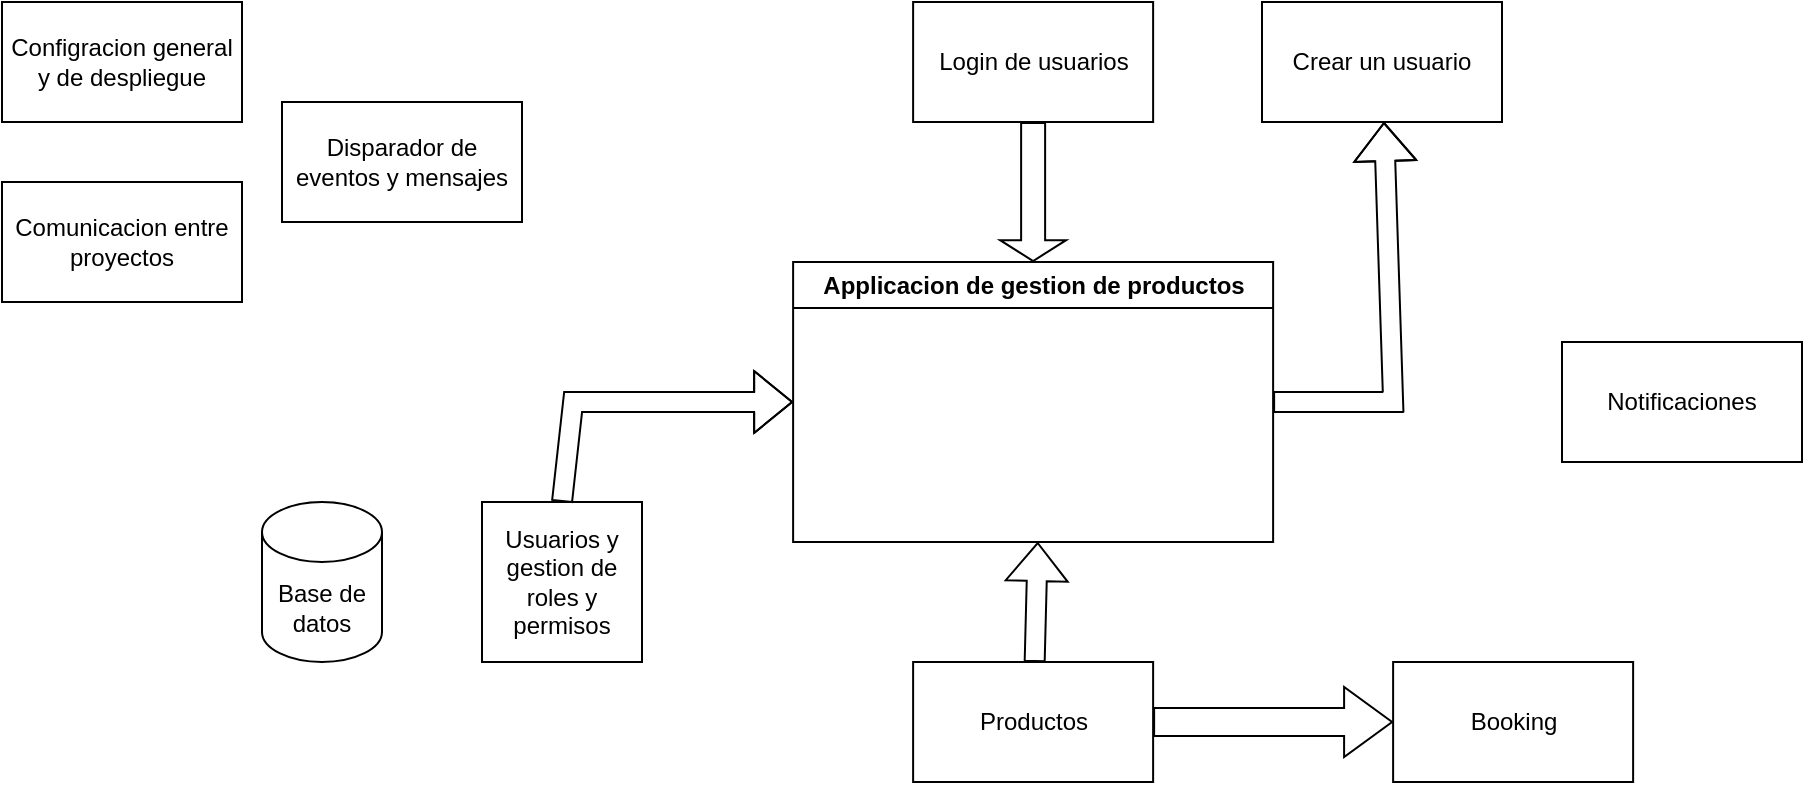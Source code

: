<mxfile version="26.1.3">
  <diagram name="Página-1" id="DWOhEZKIKwfa1mbyPEAZ">
    <mxGraphModel dx="1434" dy="738" grid="1" gridSize="10" guides="1" tooltips="1" connect="1" arrows="1" fold="1" page="1" pageScale="1" pageWidth="827" pageHeight="1169" math="0" shadow="0">
      <root>
        <mxCell id="0" />
        <mxCell id="1" parent="0" />
        <mxCell id="lkafF1muSTVCXnx2NAqZ-1" value="Crear un usuario" style="rounded=0;whiteSpace=wrap;html=1;" vertex="1" parent="1">
          <mxGeometry x="660" y="40" width="120" height="60" as="geometry" />
        </mxCell>
        <mxCell id="lkafF1muSTVCXnx2NAqZ-2" value="Applicacion de gestion de productos" style="swimlane;whiteSpace=wrap;html=1;" vertex="1" parent="1">
          <mxGeometry x="425.56" y="170" width="240" height="140" as="geometry" />
        </mxCell>
        <mxCell id="lkafF1muSTVCXnx2NAqZ-4" value="" style="shape=flexArrow;endArrow=classic;html=1;rounded=0;exitX=0.5;exitY=1;exitDx=0;exitDy=0;width=12;endSize=3.13;" edge="1" parent="lkafF1muSTVCXnx2NAqZ-2" source="lkafF1muSTVCXnx2NAqZ-3">
          <mxGeometry width="50" height="50" relative="1" as="geometry">
            <mxPoint x="79" y="70" as="sourcePoint" />
            <mxPoint x="120" as="targetPoint" />
          </mxGeometry>
        </mxCell>
        <mxCell id="lkafF1muSTVCXnx2NAqZ-3" value="Login de usuarios" style="rounded=0;whiteSpace=wrap;html=1;" vertex="1" parent="1">
          <mxGeometry x="485.56" y="40" width="120" height="60" as="geometry" />
        </mxCell>
        <mxCell id="lkafF1muSTVCXnx2NAqZ-6" value="" style="shape=flexArrow;endArrow=classic;html=1;rounded=0;" edge="1" parent="1" source="lkafF1muSTVCXnx2NAqZ-2" target="lkafF1muSTVCXnx2NAqZ-1">
          <mxGeometry width="50" height="50" relative="1" as="geometry">
            <mxPoint x="665.56" y="200" as="sourcePoint" />
            <mxPoint x="771.6" y="197.98" as="targetPoint" />
            <Array as="points">
              <mxPoint x="725.56" y="240" />
            </Array>
          </mxGeometry>
        </mxCell>
        <mxCell id="lkafF1muSTVCXnx2NAqZ-7" value="Base de datos" style="shape=cylinder3;whiteSpace=wrap;html=1;boundedLbl=1;backgroundOutline=1;size=15;" vertex="1" parent="1">
          <mxGeometry x="160" y="290" width="60" height="80" as="geometry" />
        </mxCell>
        <mxCell id="lkafF1muSTVCXnx2NAqZ-8" value="Usuarios y gestion de roles y permisos" style="whiteSpace=wrap;html=1;aspect=fixed;" vertex="1" parent="1">
          <mxGeometry x="270" y="290" width="80" height="80" as="geometry" />
        </mxCell>
        <mxCell id="lkafF1muSTVCXnx2NAqZ-10" value="" style="shape=flexArrow;endArrow=classic;html=1;rounded=0;entryX=0;entryY=0.5;entryDx=0;entryDy=0;" edge="1" parent="1" target="lkafF1muSTVCXnx2NAqZ-2">
          <mxGeometry width="50" height="50" relative="1" as="geometry">
            <mxPoint x="310.004" y="290" as="sourcePoint" />
            <mxPoint x="345.56" y="240" as="targetPoint" />
            <Array as="points">
              <mxPoint x="315.56" y="240" />
            </Array>
          </mxGeometry>
        </mxCell>
        <mxCell id="lkafF1muSTVCXnx2NAqZ-11" value="Productos" style="rounded=0;whiteSpace=wrap;html=1;" vertex="1" parent="1">
          <mxGeometry x="485.56" y="370" width="120" height="60" as="geometry" />
        </mxCell>
        <mxCell id="lkafF1muSTVCXnx2NAqZ-12" value="" style="shape=flexArrow;endArrow=classic;html=1;rounded=0;" edge="1" parent="1" source="lkafF1muSTVCXnx2NAqZ-11">
          <mxGeometry width="50" height="50" relative="1" as="geometry">
            <mxPoint x="543.25" y="370" as="sourcePoint" />
            <mxPoint x="547.865" y="310" as="targetPoint" />
          </mxGeometry>
        </mxCell>
        <mxCell id="lkafF1muSTVCXnx2NAqZ-13" value="Booking" style="rounded=0;whiteSpace=wrap;html=1;" vertex="1" parent="1">
          <mxGeometry x="725.56" y="370" width="120" height="60" as="geometry" />
        </mxCell>
        <mxCell id="lkafF1muSTVCXnx2NAqZ-14" value="" style="shape=flexArrow;endArrow=classic;html=1;rounded=0;width=14;endSize=7.67;" edge="1" parent="1" source="lkafF1muSTVCXnx2NAqZ-11" target="lkafF1muSTVCXnx2NAqZ-13">
          <mxGeometry width="50" height="50" relative="1" as="geometry">
            <mxPoint x="620" y="399.5" as="sourcePoint" />
            <mxPoint x="700" y="399.5" as="targetPoint" />
            <Array as="points" />
          </mxGeometry>
        </mxCell>
        <mxCell id="lkafF1muSTVCXnx2NAqZ-15" value="Configracion general y de despliegue" style="rounded=0;whiteSpace=wrap;html=1;" vertex="1" parent="1">
          <mxGeometry x="30" y="40" width="120" height="60" as="geometry" />
        </mxCell>
        <mxCell id="lkafF1muSTVCXnx2NAqZ-16" value="Comunicacion entre proyectos" style="rounded=0;whiteSpace=wrap;html=1;" vertex="1" parent="1">
          <mxGeometry x="30" y="130" width="120" height="60" as="geometry" />
        </mxCell>
        <mxCell id="lkafF1muSTVCXnx2NAqZ-17" value="Disparador de eventos y mensajes" style="rounded=0;whiteSpace=wrap;html=1;" vertex="1" parent="1">
          <mxGeometry x="170" y="90" width="120" height="60" as="geometry" />
        </mxCell>
        <mxCell id="lkafF1muSTVCXnx2NAqZ-18" value="Notificaciones" style="rounded=0;whiteSpace=wrap;html=1;" vertex="1" parent="1">
          <mxGeometry x="810" y="210" width="120" height="60" as="geometry" />
        </mxCell>
      </root>
    </mxGraphModel>
  </diagram>
</mxfile>
